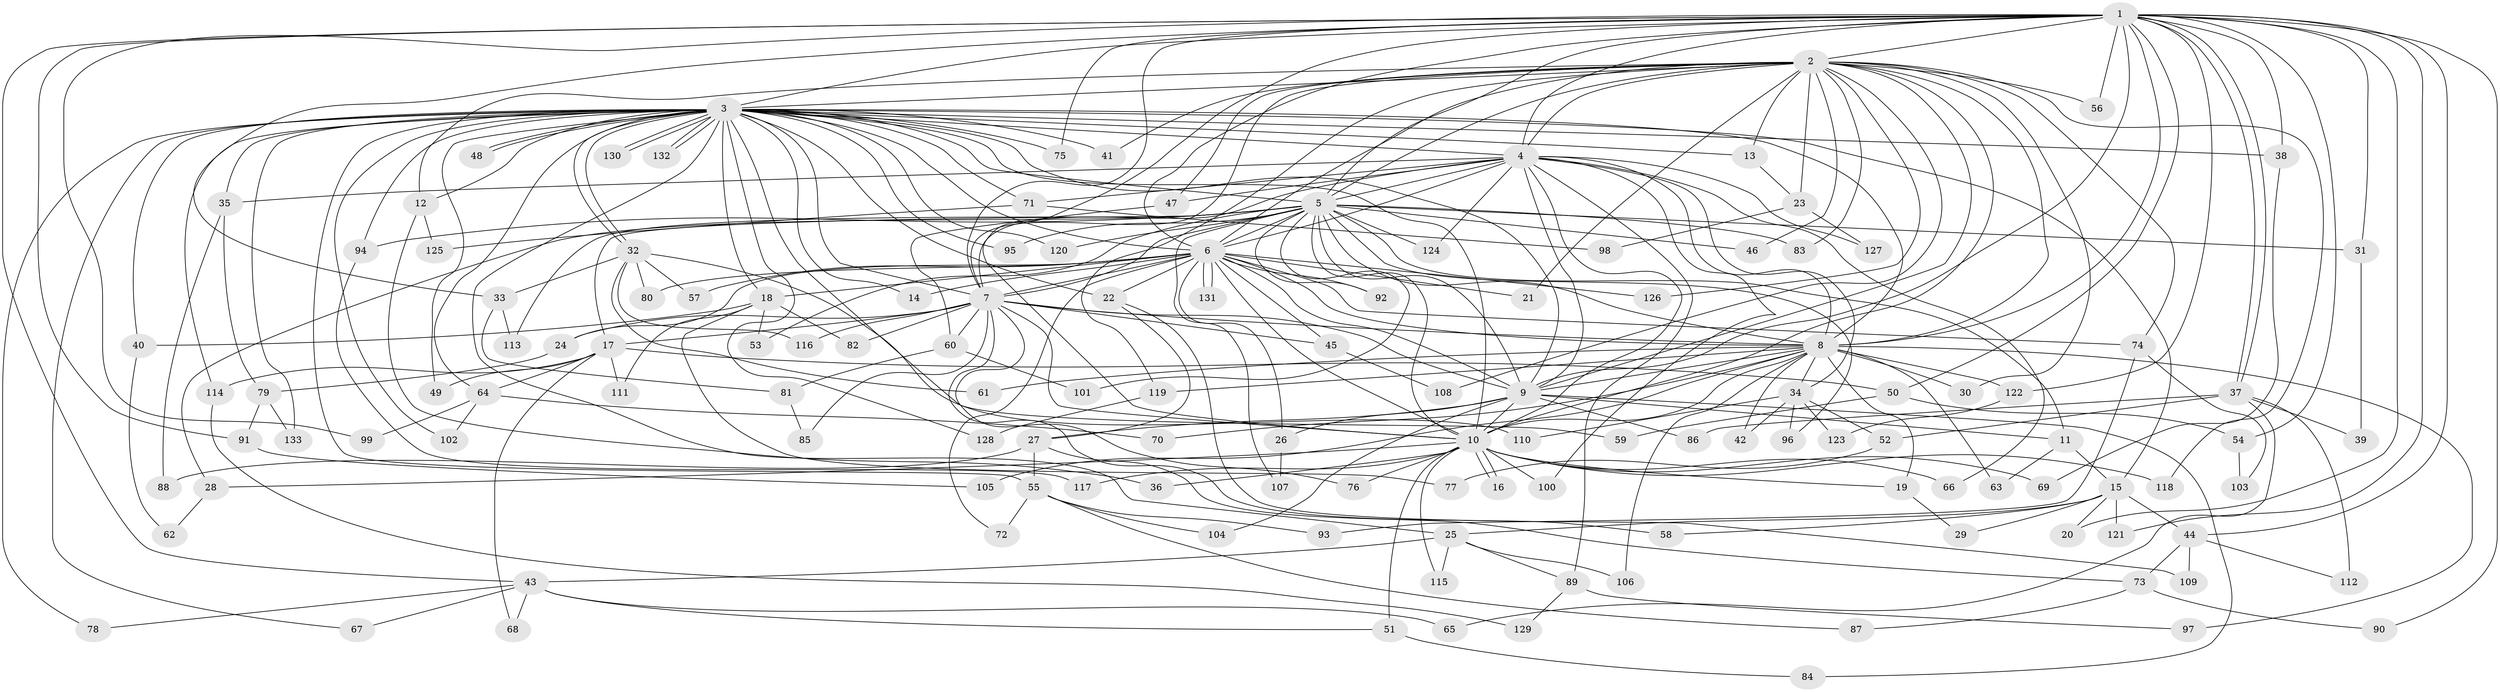 // Generated by graph-tools (version 1.1) at 2025/45/03/09/25 04:45:27]
// undirected, 133 vertices, 291 edges
graph export_dot {
graph [start="1"]
  node [color=gray90,style=filled];
  1;
  2;
  3;
  4;
  5;
  6;
  7;
  8;
  9;
  10;
  11;
  12;
  13;
  14;
  15;
  16;
  17;
  18;
  19;
  20;
  21;
  22;
  23;
  24;
  25;
  26;
  27;
  28;
  29;
  30;
  31;
  32;
  33;
  34;
  35;
  36;
  37;
  38;
  39;
  40;
  41;
  42;
  43;
  44;
  45;
  46;
  47;
  48;
  49;
  50;
  51;
  52;
  53;
  54;
  55;
  56;
  57;
  58;
  59;
  60;
  61;
  62;
  63;
  64;
  65;
  66;
  67;
  68;
  69;
  70;
  71;
  72;
  73;
  74;
  75;
  76;
  77;
  78;
  79;
  80;
  81;
  82;
  83;
  84;
  85;
  86;
  87;
  88;
  89;
  90;
  91;
  92;
  93;
  94;
  95;
  96;
  97;
  98;
  99;
  100;
  101;
  102;
  103;
  104;
  105;
  106;
  107;
  108;
  109;
  110;
  111;
  112;
  113;
  114;
  115;
  116;
  117;
  118;
  119;
  120;
  121;
  122;
  123;
  124;
  125;
  126;
  127;
  128;
  129;
  130;
  131;
  132;
  133;
  1 -- 2;
  1 -- 3;
  1 -- 4;
  1 -- 5;
  1 -- 6;
  1 -- 7;
  1 -- 8;
  1 -- 9;
  1 -- 10;
  1 -- 20;
  1 -- 31;
  1 -- 33;
  1 -- 37;
  1 -- 37;
  1 -- 38;
  1 -- 43;
  1 -- 44;
  1 -- 50;
  1 -- 54;
  1 -- 56;
  1 -- 75;
  1 -- 90;
  1 -- 91;
  1 -- 99;
  1 -- 121;
  1 -- 122;
  2 -- 3;
  2 -- 4;
  2 -- 5;
  2 -- 6;
  2 -- 7;
  2 -- 8;
  2 -- 9;
  2 -- 10;
  2 -- 12;
  2 -- 13;
  2 -- 21;
  2 -- 23;
  2 -- 30;
  2 -- 41;
  2 -- 46;
  2 -- 47;
  2 -- 56;
  2 -- 74;
  2 -- 83;
  2 -- 108;
  2 -- 118;
  2 -- 119;
  2 -- 126;
  3 -- 4;
  3 -- 5;
  3 -- 6;
  3 -- 7;
  3 -- 8;
  3 -- 9;
  3 -- 10;
  3 -- 12;
  3 -- 13;
  3 -- 14;
  3 -- 15;
  3 -- 18;
  3 -- 22;
  3 -- 25;
  3 -- 32;
  3 -- 32;
  3 -- 35;
  3 -- 38;
  3 -- 40;
  3 -- 41;
  3 -- 48;
  3 -- 48;
  3 -- 49;
  3 -- 55;
  3 -- 64;
  3 -- 67;
  3 -- 71;
  3 -- 75;
  3 -- 78;
  3 -- 94;
  3 -- 95;
  3 -- 102;
  3 -- 110;
  3 -- 114;
  3 -- 120;
  3 -- 128;
  3 -- 130;
  3 -- 130;
  3 -- 132;
  3 -- 132;
  3 -- 133;
  4 -- 5;
  4 -- 6;
  4 -- 7;
  4 -- 8;
  4 -- 9;
  4 -- 10;
  4 -- 34;
  4 -- 35;
  4 -- 47;
  4 -- 66;
  4 -- 71;
  4 -- 89;
  4 -- 100;
  4 -- 124;
  4 -- 127;
  5 -- 6;
  5 -- 7;
  5 -- 8;
  5 -- 9;
  5 -- 10;
  5 -- 11;
  5 -- 17;
  5 -- 28;
  5 -- 31;
  5 -- 46;
  5 -- 53;
  5 -- 83;
  5 -- 92;
  5 -- 94;
  5 -- 95;
  5 -- 96;
  5 -- 101;
  5 -- 107;
  5 -- 113;
  5 -- 120;
  5 -- 124;
  6 -- 7;
  6 -- 8;
  6 -- 9;
  6 -- 10;
  6 -- 14;
  6 -- 18;
  6 -- 21;
  6 -- 22;
  6 -- 24;
  6 -- 26;
  6 -- 45;
  6 -- 57;
  6 -- 72;
  6 -- 74;
  6 -- 80;
  6 -- 92;
  6 -- 126;
  6 -- 131;
  6 -- 131;
  7 -- 8;
  7 -- 9;
  7 -- 10;
  7 -- 17;
  7 -- 24;
  7 -- 45;
  7 -- 58;
  7 -- 60;
  7 -- 76;
  7 -- 82;
  7 -- 85;
  7 -- 116;
  8 -- 9;
  8 -- 10;
  8 -- 19;
  8 -- 30;
  8 -- 34;
  8 -- 42;
  8 -- 61;
  8 -- 63;
  8 -- 70;
  8 -- 97;
  8 -- 105;
  8 -- 106;
  8 -- 119;
  8 -- 122;
  9 -- 10;
  9 -- 11;
  9 -- 26;
  9 -- 27;
  9 -- 84;
  9 -- 86;
  9 -- 104;
  10 -- 16;
  10 -- 16;
  10 -- 19;
  10 -- 28;
  10 -- 36;
  10 -- 51;
  10 -- 66;
  10 -- 69;
  10 -- 76;
  10 -- 100;
  10 -- 115;
  10 -- 117;
  10 -- 118;
  11 -- 15;
  11 -- 63;
  12 -- 36;
  12 -- 125;
  13 -- 23;
  15 -- 20;
  15 -- 25;
  15 -- 29;
  15 -- 44;
  15 -- 58;
  15 -- 121;
  17 -- 49;
  17 -- 50;
  17 -- 64;
  17 -- 68;
  17 -- 111;
  17 -- 114;
  18 -- 40;
  18 -- 53;
  18 -- 77;
  18 -- 82;
  18 -- 111;
  19 -- 29;
  22 -- 27;
  22 -- 109;
  23 -- 98;
  23 -- 127;
  24 -- 79;
  25 -- 43;
  25 -- 89;
  25 -- 106;
  25 -- 115;
  26 -- 107;
  27 -- 55;
  27 -- 73;
  27 -- 88;
  28 -- 62;
  31 -- 39;
  32 -- 33;
  32 -- 57;
  32 -- 59;
  32 -- 61;
  32 -- 80;
  32 -- 116;
  33 -- 81;
  33 -- 113;
  34 -- 42;
  34 -- 52;
  34 -- 96;
  34 -- 110;
  34 -- 123;
  35 -- 79;
  35 -- 88;
  37 -- 39;
  37 -- 52;
  37 -- 65;
  37 -- 86;
  37 -- 112;
  38 -- 69;
  40 -- 62;
  43 -- 51;
  43 -- 65;
  43 -- 67;
  43 -- 68;
  43 -- 78;
  44 -- 73;
  44 -- 109;
  44 -- 112;
  45 -- 108;
  47 -- 60;
  50 -- 54;
  50 -- 59;
  51 -- 84;
  52 -- 77;
  54 -- 103;
  55 -- 72;
  55 -- 87;
  55 -- 93;
  55 -- 104;
  60 -- 81;
  60 -- 101;
  64 -- 70;
  64 -- 99;
  64 -- 102;
  71 -- 98;
  71 -- 125;
  73 -- 87;
  73 -- 90;
  74 -- 93;
  74 -- 103;
  79 -- 91;
  79 -- 133;
  81 -- 85;
  89 -- 97;
  89 -- 129;
  91 -- 105;
  94 -- 117;
  114 -- 129;
  119 -- 128;
  122 -- 123;
}

